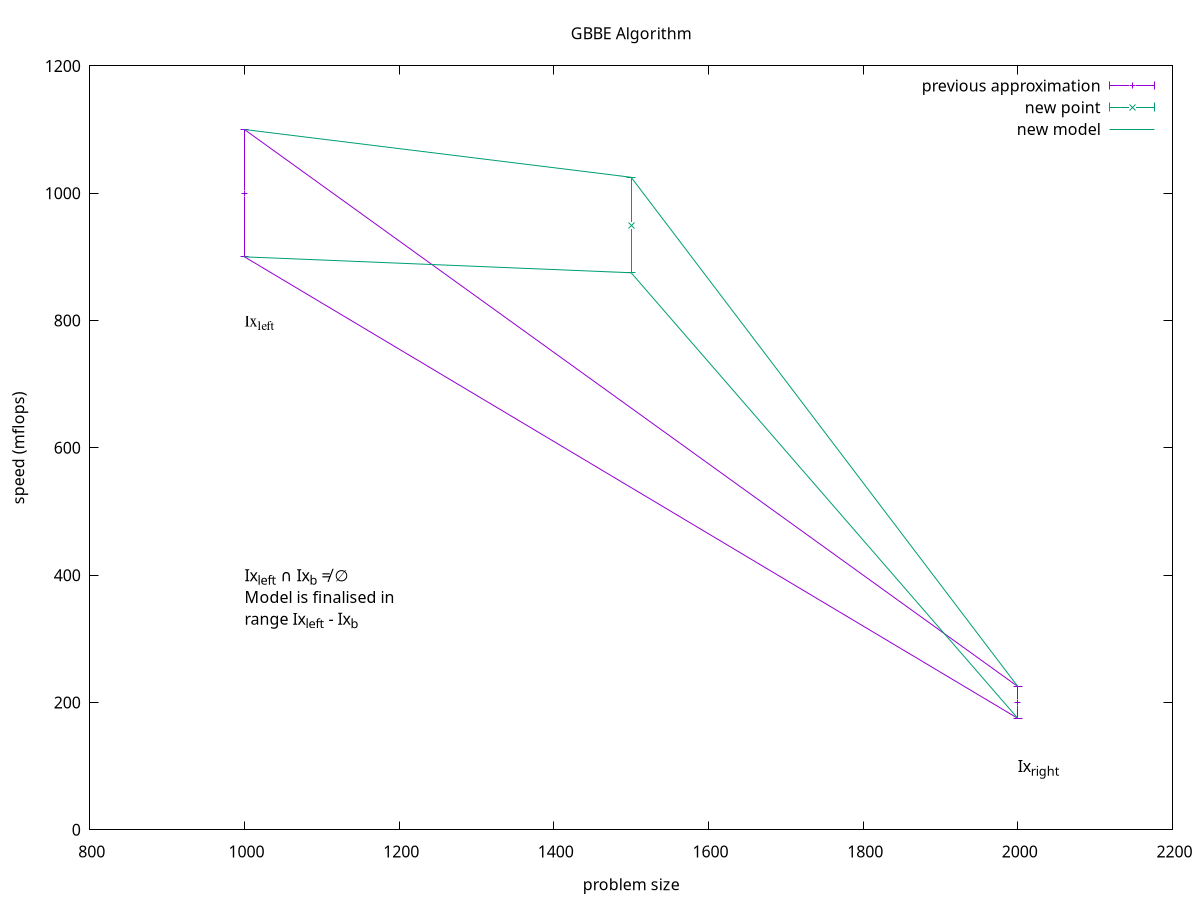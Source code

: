 reset
set terminal postscript enhanced
set output "bisect.eps"

set title "GBBE Algorithm"

set xlabel "problem size"
set ylabel "speed (mflops)"
set xrange [800:2200]
set yrange [0:1200]

set label '{/Times Ix_{left}}' at 1000,800
set label 'Ix_{right}' at 2000,100
set label "Ix_{left} {/Symbol \307} \Ix_{b} {/Symbol \271 \306}\nModel is finalised in\nrange Ix_{left} - Ix_{b}" at 1000, 400


plot '-' title 'previous approximation' with yerrorbars ls 1,\
     '-' with lines ls 1 notitle,\
     '-' with lines ls 1 notitle,\
     '-' title 'new point' with yerrorbars ls 2,\
     '-' title 'new model' with lines ls 2,\
     '-' with lines ls 2 notitle
1000 1000 100 
2000 200 25
e
1000 1100
2000 225
e
1000 900
2000 175
e
1500 950 75
e
1000 1100
1500 1025
2000 225
e
1000 900
1500 875
2000 175
